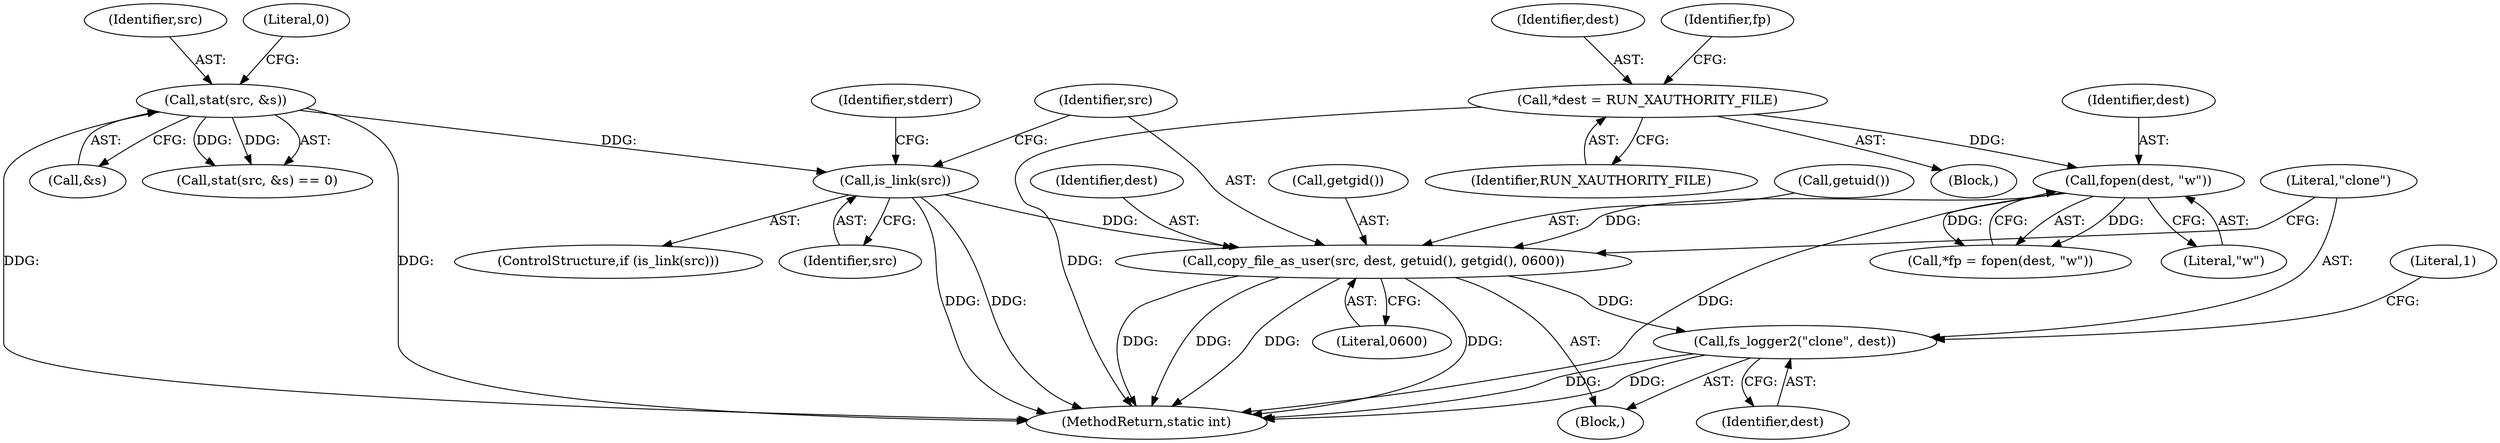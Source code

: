 digraph "0_firejail_38d418505e9ee2d326557e5639e8da49c298858f_1@pointer" {
"1000167" [label="(Call,fs_logger2(\"clone\", dest))"];
"1000161" [label="(Call,copy_file_as_user(src, dest, getuid(), getgid(), 0600))"];
"1000153" [label="(Call,is_link(src))"];
"1000146" [label="(Call,stat(src, &s))"];
"1000114" [label="(Call,fopen(dest, \"w\"))"];
"1000108" [label="(Call,*dest = RUN_XAUTHORITY_FILE)"];
"1000166" [label="(Literal,0600)"];
"1000151" [label="(Block,)"];
"1000167" [label="(Call,fs_logger2(\"clone\", dest))"];
"1000157" [label="(Identifier,stderr)"];
"1000104" [label="(Block,)"];
"1000109" [label="(Identifier,dest)"];
"1000171" [label="(Literal,1)"];
"1000165" [label="(Call,getgid())"];
"1000110" [label="(Identifier,RUN_XAUTHORITY_FILE)"];
"1000113" [label="(Identifier,fp)"];
"1000161" [label="(Call,copy_file_as_user(src, dest, getuid(), getgid(), 0600))"];
"1000164" [label="(Call,getuid())"];
"1000148" [label="(Call,&s)"];
"1000147" [label="(Identifier,src)"];
"1000169" [label="(Identifier,dest)"];
"1000108" [label="(Call,*dest = RUN_XAUTHORITY_FILE)"];
"1000146" [label="(Call,stat(src, &s))"];
"1000153" [label="(Call,is_link(src))"];
"1000162" [label="(Identifier,src)"];
"1000112" [label="(Call,*fp = fopen(dest, \"w\"))"];
"1000168" [label="(Literal,\"clone\")"];
"1000163" [label="(Identifier,dest)"];
"1000116" [label="(Literal,\"w\")"];
"1000154" [label="(Identifier,src)"];
"1000115" [label="(Identifier,dest)"];
"1000174" [label="(MethodReturn,static int)"];
"1000114" [label="(Call,fopen(dest, \"w\"))"];
"1000152" [label="(ControlStructure,if (is_link(src)))"];
"1000145" [label="(Call,stat(src, &s) == 0)"];
"1000150" [label="(Literal,0)"];
"1000167" -> "1000151"  [label="AST: "];
"1000167" -> "1000169"  [label="CFG: "];
"1000168" -> "1000167"  [label="AST: "];
"1000169" -> "1000167"  [label="AST: "];
"1000171" -> "1000167"  [label="CFG: "];
"1000167" -> "1000174"  [label="DDG: "];
"1000167" -> "1000174"  [label="DDG: "];
"1000161" -> "1000167"  [label="DDG: "];
"1000161" -> "1000151"  [label="AST: "];
"1000161" -> "1000166"  [label="CFG: "];
"1000162" -> "1000161"  [label="AST: "];
"1000163" -> "1000161"  [label="AST: "];
"1000164" -> "1000161"  [label="AST: "];
"1000165" -> "1000161"  [label="AST: "];
"1000166" -> "1000161"  [label="AST: "];
"1000168" -> "1000161"  [label="CFG: "];
"1000161" -> "1000174"  [label="DDG: "];
"1000161" -> "1000174"  [label="DDG: "];
"1000161" -> "1000174"  [label="DDG: "];
"1000161" -> "1000174"  [label="DDG: "];
"1000153" -> "1000161"  [label="DDG: "];
"1000114" -> "1000161"  [label="DDG: "];
"1000153" -> "1000152"  [label="AST: "];
"1000153" -> "1000154"  [label="CFG: "];
"1000154" -> "1000153"  [label="AST: "];
"1000157" -> "1000153"  [label="CFG: "];
"1000162" -> "1000153"  [label="CFG: "];
"1000153" -> "1000174"  [label="DDG: "];
"1000153" -> "1000174"  [label="DDG: "];
"1000146" -> "1000153"  [label="DDG: "];
"1000146" -> "1000145"  [label="AST: "];
"1000146" -> "1000148"  [label="CFG: "];
"1000147" -> "1000146"  [label="AST: "];
"1000148" -> "1000146"  [label="AST: "];
"1000150" -> "1000146"  [label="CFG: "];
"1000146" -> "1000174"  [label="DDG: "];
"1000146" -> "1000174"  [label="DDG: "];
"1000146" -> "1000145"  [label="DDG: "];
"1000146" -> "1000145"  [label="DDG: "];
"1000114" -> "1000112"  [label="AST: "];
"1000114" -> "1000116"  [label="CFG: "];
"1000115" -> "1000114"  [label="AST: "];
"1000116" -> "1000114"  [label="AST: "];
"1000112" -> "1000114"  [label="CFG: "];
"1000114" -> "1000174"  [label="DDG: "];
"1000114" -> "1000112"  [label="DDG: "];
"1000114" -> "1000112"  [label="DDG: "];
"1000108" -> "1000114"  [label="DDG: "];
"1000108" -> "1000104"  [label="AST: "];
"1000108" -> "1000110"  [label="CFG: "];
"1000109" -> "1000108"  [label="AST: "];
"1000110" -> "1000108"  [label="AST: "];
"1000113" -> "1000108"  [label="CFG: "];
"1000108" -> "1000174"  [label="DDG: "];
}
